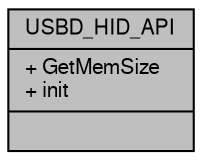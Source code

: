 digraph "USBD_HID_API"
{
  edge [fontname="FreeSans",fontsize="10",labelfontname="FreeSans",labelfontsize="10"];
  node [fontname="FreeSans",fontsize="10",shape=record];
  Node1 [label="{USBD_HID_API\n|+ GetMemSize\l+ init\l|}",height=0.2,width=0.4,color="black", fillcolor="grey75", style="filled", fontcolor="black"];
}
